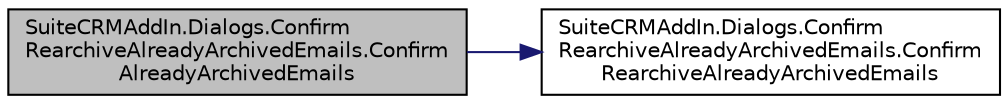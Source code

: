 digraph "SuiteCRMAddIn.Dialogs.ConfirmRearchiveAlreadyArchivedEmails.ConfirmAlreadyArchivedEmails"
{
  edge [fontname="Helvetica",fontsize="10",labelfontname="Helvetica",labelfontsize="10"];
  node [fontname="Helvetica",fontsize="10",shape=record];
  rankdir="LR";
  Node7 [label="SuiteCRMAddIn.Dialogs.Confirm\lRearchiveAlreadyArchivedEmails.Confirm\lAlreadyArchivedEmails",height=0.2,width=0.4,color="black", fillcolor="grey75", style="filled", fontcolor="black"];
  Node7 -> Node8 [color="midnightblue",fontsize="10",style="solid",fontname="Helvetica"];
  Node8 [label="SuiteCRMAddIn.Dialogs.Confirm\lRearchiveAlreadyArchivedEmails.Confirm\lRearchiveAlreadyArchivedEmails",height=0.2,width=0.4,color="black", fillcolor="white", style="filled",URL="$class_suite_c_r_m_add_in_1_1_dialogs_1_1_confirm_rearchive_already_archived_emails.html#ade571cbbc2f0918491eb69146dccd815"];
}
